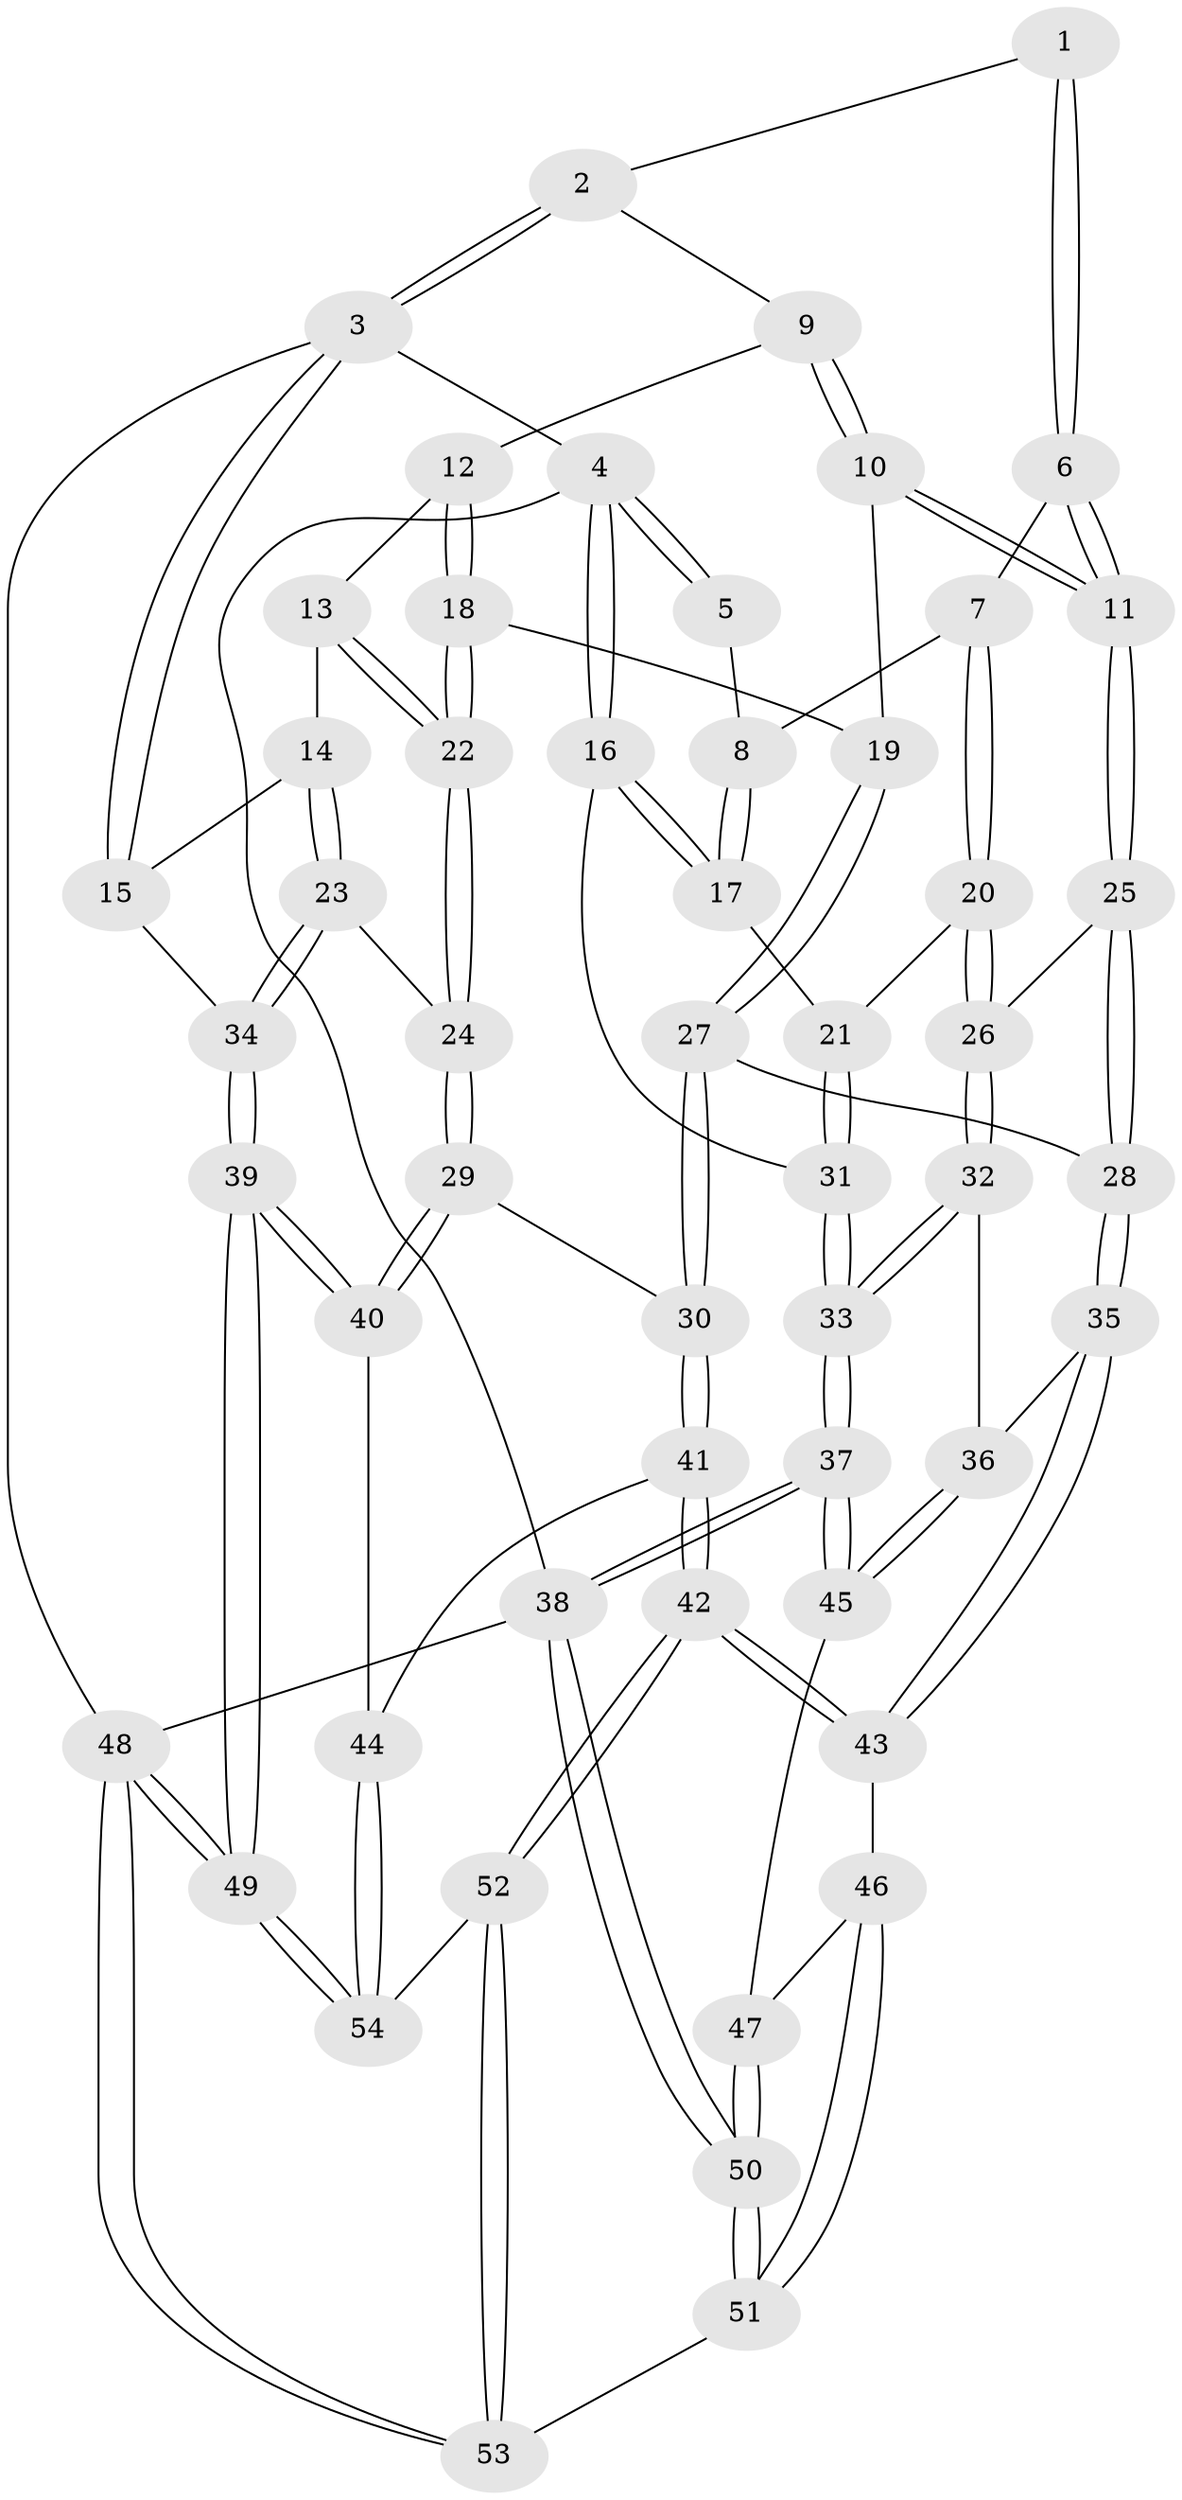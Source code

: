 // coarse degree distribution, {3: 0.125, 5: 0.25, 6: 0.15625, 4: 0.46875}
// Generated by graph-tools (version 1.1) at 2025/52/02/27/25 19:52:41]
// undirected, 54 vertices, 132 edges
graph export_dot {
graph [start="1"]
  node [color=gray90,style=filled];
  1 [pos="+0.4503805023678714+0"];
  2 [pos="+0.6793751004431741+0"];
  3 [pos="+1+0"];
  4 [pos="+0+0"];
  5 [pos="+0.2349614753864975+0"];
  6 [pos="+0.4422818931268161+0.19883859333215348"];
  7 [pos="+0.32997873506716635+0.13423691411944924"];
  8 [pos="+0.223458002856036+0"];
  9 [pos="+0.6873445282402069+0"];
  10 [pos="+0.5021595868346592+0.2134790053589636"];
  11 [pos="+0.4507053759554647+0.2112014047874777"];
  12 [pos="+0.7463250043813842+0.0037118137973296563"];
  13 [pos="+0.8108093984430604+0.0928479822825743"];
  14 [pos="+0.880612293723088+0.1317917445921283"];
  15 [pos="+1+0.003746464442671827"];
  16 [pos="+0+0"];
  17 [pos="+0.11648452886973194+0.15650465062647317"];
  18 [pos="+0.6065590767291239+0.21728357098499126"];
  19 [pos="+0.5028474631352376+0.21380933291668336"];
  20 [pos="+0.14962264954997617+0.2636360183329974"];
  21 [pos="+0.1450696049133599+0.2589911115261919"];
  22 [pos="+0.699901632568701+0.2705386761486532"];
  23 [pos="+0.8931519392966228+0.38251161602119815"];
  24 [pos="+0.7701043893492008+0.41645733460443285"];
  25 [pos="+0.34712760440905704+0.35359354590784065"];
  26 [pos="+0.17264757188789775+0.3064652555661094"];
  27 [pos="+0.6117497554577548+0.4870348830754445"];
  28 [pos="+0.3760508005157073+0.44650000885776797"];
  29 [pos="+0.7520254514408437+0.43682023719945107"];
  30 [pos="+0.6395177805179795+0.503504243031614"];
  31 [pos="+0+0.33029040039633123"];
  32 [pos="+0.06956572850911925+0.5287033891416709"];
  33 [pos="+0+0.6473817202962664"];
  34 [pos="+1+0.4543486097871101"];
  35 [pos="+0.3144124263838305+0.5679656608478156"];
  36 [pos="+0.263405028381389+0.5751725964270077"];
  37 [pos="+0+1"];
  38 [pos="+0+1"];
  39 [pos="+1+0.7167529952082781"];
  40 [pos="+0.9003250556513963+0.7076932428110881"];
  41 [pos="+0.6198185274861723+0.6240125636307957"];
  42 [pos="+0.5722018415394455+0.6902859482349761"];
  43 [pos="+0.3759997393383809+0.6532846723317419"];
  44 [pos="+0.8478011208730364+0.7284259613900043"];
  45 [pos="+0.20551176636176904+0.729168562551676"];
  46 [pos="+0.3366155191655809+0.7608082215670422"];
  47 [pos="+0.2812802087228547+0.7608414042705791"];
  48 [pos="+1+1"];
  49 [pos="+1+1"];
  50 [pos="+0+1"];
  51 [pos="+0.42249558270565235+1"];
  52 [pos="+0.5842039951156908+0.9846466117441851"];
  53 [pos="+0.5672838678066531+1"];
  54 [pos="+0.7808956293376293+0.8356212769284391"];
  1 -- 2;
  1 -- 6;
  1 -- 6;
  2 -- 3;
  2 -- 3;
  2 -- 9;
  3 -- 4;
  3 -- 15;
  3 -- 15;
  3 -- 48;
  4 -- 5;
  4 -- 5;
  4 -- 16;
  4 -- 16;
  4 -- 38;
  5 -- 8;
  6 -- 7;
  6 -- 11;
  6 -- 11;
  7 -- 8;
  7 -- 20;
  7 -- 20;
  8 -- 17;
  8 -- 17;
  9 -- 10;
  9 -- 10;
  9 -- 12;
  10 -- 11;
  10 -- 11;
  10 -- 19;
  11 -- 25;
  11 -- 25;
  12 -- 13;
  12 -- 18;
  12 -- 18;
  13 -- 14;
  13 -- 22;
  13 -- 22;
  14 -- 15;
  14 -- 23;
  14 -- 23;
  15 -- 34;
  16 -- 17;
  16 -- 17;
  16 -- 31;
  17 -- 21;
  18 -- 19;
  18 -- 22;
  18 -- 22;
  19 -- 27;
  19 -- 27;
  20 -- 21;
  20 -- 26;
  20 -- 26;
  21 -- 31;
  21 -- 31;
  22 -- 24;
  22 -- 24;
  23 -- 24;
  23 -- 34;
  23 -- 34;
  24 -- 29;
  24 -- 29;
  25 -- 26;
  25 -- 28;
  25 -- 28;
  26 -- 32;
  26 -- 32;
  27 -- 28;
  27 -- 30;
  27 -- 30;
  28 -- 35;
  28 -- 35;
  29 -- 30;
  29 -- 40;
  29 -- 40;
  30 -- 41;
  30 -- 41;
  31 -- 33;
  31 -- 33;
  32 -- 33;
  32 -- 33;
  32 -- 36;
  33 -- 37;
  33 -- 37;
  34 -- 39;
  34 -- 39;
  35 -- 36;
  35 -- 43;
  35 -- 43;
  36 -- 45;
  36 -- 45;
  37 -- 38;
  37 -- 38;
  37 -- 45;
  37 -- 45;
  38 -- 50;
  38 -- 50;
  38 -- 48;
  39 -- 40;
  39 -- 40;
  39 -- 49;
  39 -- 49;
  40 -- 44;
  41 -- 42;
  41 -- 42;
  41 -- 44;
  42 -- 43;
  42 -- 43;
  42 -- 52;
  42 -- 52;
  43 -- 46;
  44 -- 54;
  44 -- 54;
  45 -- 47;
  46 -- 47;
  46 -- 51;
  46 -- 51;
  47 -- 50;
  47 -- 50;
  48 -- 49;
  48 -- 49;
  48 -- 53;
  48 -- 53;
  49 -- 54;
  49 -- 54;
  50 -- 51;
  50 -- 51;
  51 -- 53;
  52 -- 53;
  52 -- 53;
  52 -- 54;
}
